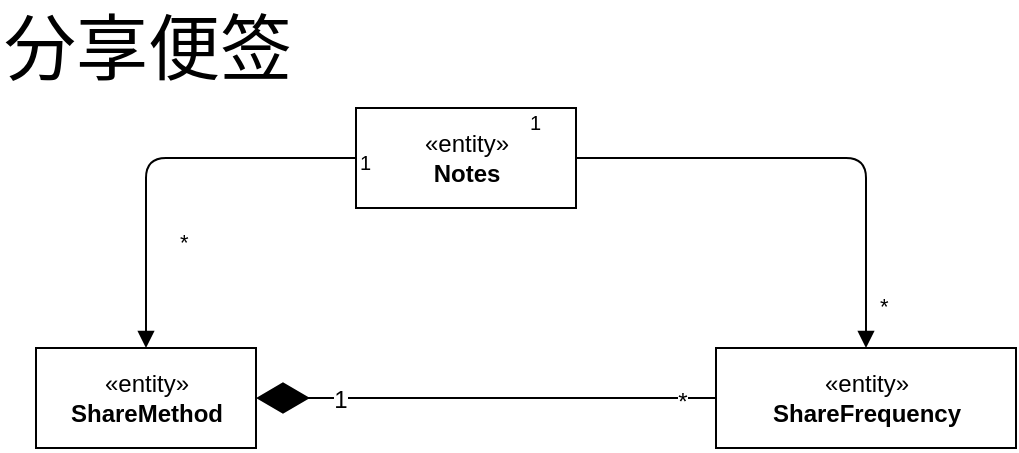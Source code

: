 <mxfile version="12.2.4" pages="1"><diagram id="4_JKfHbzV9-gJR8QANtx" name="第 1 页"><mxGraphModel dx="805" dy="560" grid="1" gridSize="10" guides="1" tooltips="1" connect="1" arrows="1" fold="1" page="1" pageScale="1" pageWidth="827" pageHeight="1169" math="0" shadow="0"><root><mxCell id="0"/><mxCell id="1" parent="0"/><mxCell id="2" value="«entity»&lt;br&gt;&lt;b&gt;Notes&lt;/b&gt;" style="html=1;" parent="1" vertex="1"><mxGeometry x="320" y="100" width="110" height="50" as="geometry"/></mxCell><mxCell id="3" value="«entity»&lt;br&gt;&lt;b&gt;ShareMethod&lt;/b&gt;" style="html=1;" parent="1" vertex="1"><mxGeometry x="160" y="220" width="110" height="50" as="geometry"/></mxCell><mxCell id="4" value="«entity»&lt;br&gt;&lt;b&gt;ShareFrequency&lt;/b&gt;" style="html=1;" parent="1" vertex="1"><mxGeometry x="500" y="220" width="150" height="50" as="geometry"/></mxCell><mxCell id="7" value="*" style="endArrow=block;endFill=1;html=1;edgeStyle=orthogonalEdgeStyle;align=left;verticalAlign=top;exitX=0;exitY=0.5;exitDx=0;exitDy=0;entryX=0.5;entryY=0;entryDx=0;entryDy=0;" parent="1" source="2" target="3" edge="1"><mxGeometry x="0.338" y="15" relative="1" as="geometry"><mxPoint x="365" y="150" as="sourcePoint"/><mxPoint x="280" y="280" as="targetPoint"/><mxPoint as="offset"/></mxGeometry></mxCell><mxCell id="8" value="1" style="resizable=0;html=1;align=left;verticalAlign=bottom;labelBackgroundColor=#ffffff;fontSize=10;" parent="7" connectable="0" vertex="1"><mxGeometry x="-1" relative="1" as="geometry"><mxPoint y="10" as="offset"/></mxGeometry></mxCell><mxCell id="9" value="*" style="endArrow=block;endFill=1;html=1;edgeStyle=orthogonalEdgeStyle;align=left;verticalAlign=top;exitX=1;exitY=0.5;exitDx=0;exitDy=0;entryX=0.5;entryY=0;entryDx=0;entryDy=0;" parent="1" source="2" target="4" edge="1"><mxGeometry x="0.711" y="5" relative="1" as="geometry"><mxPoint x="460" y="100" as="sourcePoint"/><mxPoint x="620" y="180" as="targetPoint"/><mxPoint as="offset"/></mxGeometry></mxCell><mxCell id="10" value="1" style="resizable=0;html=1;align=left;verticalAlign=bottom;labelBackgroundColor=#ffffff;fontSize=10;" parent="9" connectable="0" vertex="1"><mxGeometry x="-1" relative="1" as="geometry"><mxPoint x="-25" y="-10" as="offset"/></mxGeometry></mxCell><mxCell id="11" value="&lt;span style=&quot;font-size: 36px&quot;&gt;分享便签&lt;/span&gt;" style="text;html=1;resizable=0;points=[];autosize=1;align=left;verticalAlign=top;spacingTop=-4;" parent="1" vertex="1"><mxGeometry x="142" y="46" width="160" height="20" as="geometry"/></mxCell><mxCell id="12" value="" style="endArrow=diamondThin;endFill=1;endSize=24;html=1;exitX=0;exitY=0.5;exitDx=0;exitDy=0;entryX=1;entryY=0.5;entryDx=0;entryDy=0;" parent="1" source="4" target="3" edge="1"><mxGeometry width="160" relative="1" as="geometry"><mxPoint x="430" y="320" as="sourcePoint"/><mxPoint x="520" y="280" as="targetPoint"/></mxGeometry></mxCell><mxCell id="13" value="1" style="text;html=1;resizable=0;points=[];align=center;verticalAlign=middle;labelBackgroundColor=#ffffff;" parent="12" vertex="1" connectable="0"><mxGeometry x="0.634" y="1" relative="1" as="geometry"><mxPoint as="offset"/></mxGeometry></mxCell><mxCell id="14" value="*" style="text;html=1;resizable=0;points=[];align=center;verticalAlign=middle;labelBackgroundColor=#ffffff;" parent="12" vertex="1" connectable="0"><mxGeometry x="-0.847" y="2" relative="1" as="geometry"><mxPoint as="offset"/></mxGeometry></mxCell></root></mxGraphModel></diagram></mxfile>